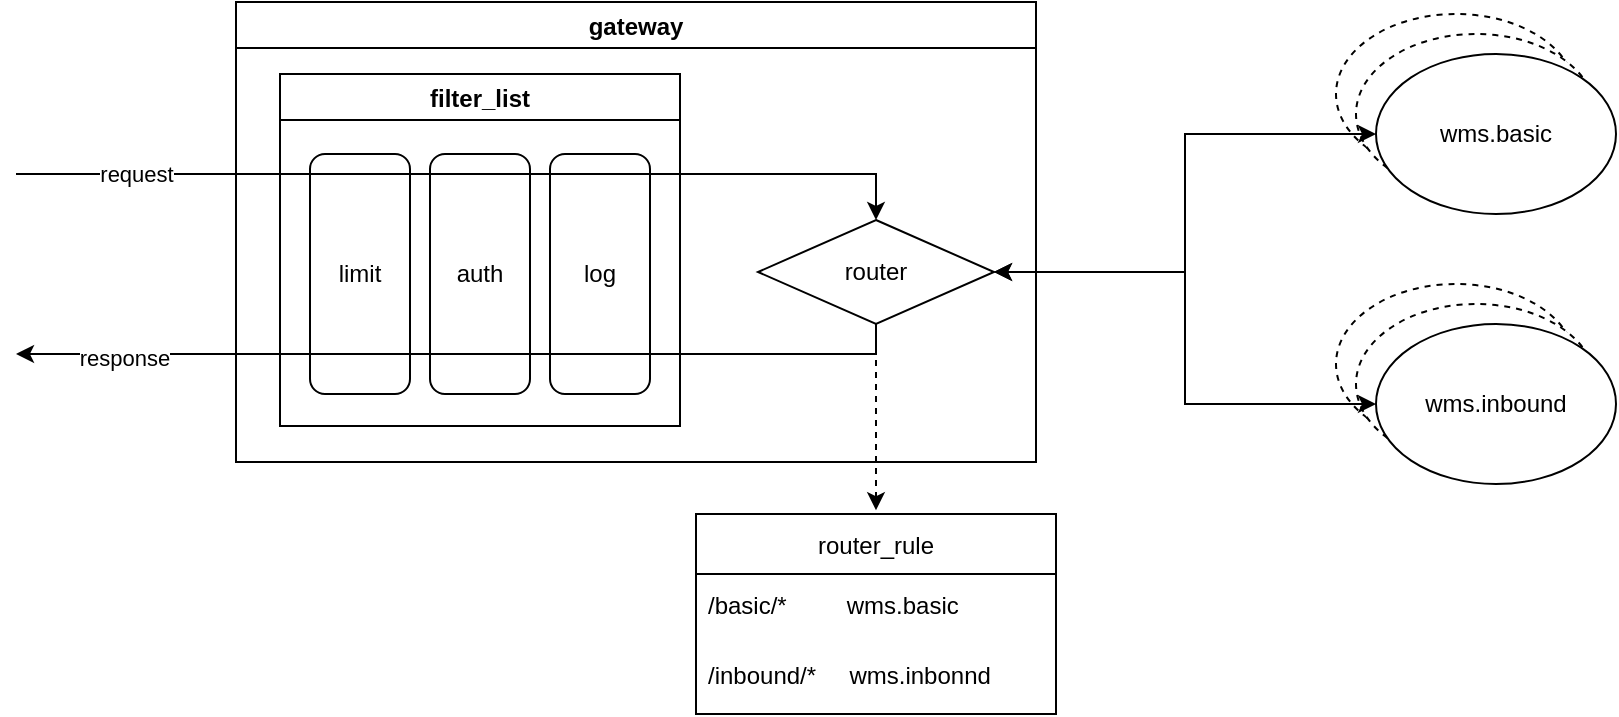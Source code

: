 <mxfile version="17.0.0" type="github">
  <diagram id="TzxcViBZO3L1NVoKGhuT" name="Page-1">
    <mxGraphModel dx="1180" dy="758" grid="1" gridSize="10" guides="1" tooltips="1" connect="1" arrows="1" fold="1" page="1" pageScale="1" pageWidth="1169" pageHeight="827" math="0" shadow="0">
      <root>
        <mxCell id="0" />
        <mxCell id="1" parent="0" />
        <mxCell id="0f1847-aPTYiUqTa3DHg-2" value="gateway" style="swimlane;" vertex="1" parent="1">
          <mxGeometry x="240" y="184" width="400" height="230" as="geometry" />
        </mxCell>
        <mxCell id="0f1847-aPTYiUqTa3DHg-7" value="router" style="rhombus;whiteSpace=wrap;html=1;" vertex="1" parent="0f1847-aPTYiUqTa3DHg-2">
          <mxGeometry x="261" y="109" width="118" height="52" as="geometry" />
        </mxCell>
        <mxCell id="0f1847-aPTYiUqTa3DHg-20" value="filter_list" style="swimlane;" vertex="1" parent="0f1847-aPTYiUqTa3DHg-2">
          <mxGeometry x="22" y="36" width="200" height="176" as="geometry" />
        </mxCell>
        <mxCell id="0f1847-aPTYiUqTa3DHg-3" value="limit" style="rounded=1;whiteSpace=wrap;html=1;" vertex="1" parent="0f1847-aPTYiUqTa3DHg-20">
          <mxGeometry x="15" y="40" width="50" height="120" as="geometry" />
        </mxCell>
        <mxCell id="0f1847-aPTYiUqTa3DHg-4" value="auth" style="rounded=1;whiteSpace=wrap;html=1;" vertex="1" parent="0f1847-aPTYiUqTa3DHg-20">
          <mxGeometry x="75" y="40" width="50" height="120" as="geometry" />
        </mxCell>
        <mxCell id="0f1847-aPTYiUqTa3DHg-5" value="log" style="rounded=1;whiteSpace=wrap;html=1;" vertex="1" parent="0f1847-aPTYiUqTa3DHg-20">
          <mxGeometry x="135" y="40" width="50" height="120" as="geometry" />
        </mxCell>
        <mxCell id="0f1847-aPTYiUqTa3DHg-8" value="router_rule" style="swimlane;fontStyle=0;childLayout=stackLayout;horizontal=1;startSize=30;horizontalStack=0;resizeParent=1;resizeParentMax=0;resizeLast=0;collapsible=1;marginBottom=0;" vertex="1" parent="1">
          <mxGeometry x="470" y="440" width="180" height="100" as="geometry" />
        </mxCell>
        <mxCell id="0f1847-aPTYiUqTa3DHg-9" value="/basic/*         wms.basic" style="text;strokeColor=none;fillColor=none;align=left;verticalAlign=middle;spacingLeft=4;spacingRight=4;overflow=hidden;points=[[0,0.5],[1,0.5]];portConstraint=eastwest;rotatable=0;" vertex="1" parent="0f1847-aPTYiUqTa3DHg-8">
          <mxGeometry y="30" width="180" height="30" as="geometry" />
        </mxCell>
        <mxCell id="0f1847-aPTYiUqTa3DHg-10" value="/inbound/*     wms.inbonnd" style="text;strokeColor=none;fillColor=none;align=left;verticalAlign=middle;spacingLeft=4;spacingRight=4;overflow=hidden;points=[[0,0.5],[1,0.5]];portConstraint=eastwest;rotatable=0;" vertex="1" parent="0f1847-aPTYiUqTa3DHg-8">
          <mxGeometry y="60" width="180" height="40" as="geometry" />
        </mxCell>
        <mxCell id="0f1847-aPTYiUqTa3DHg-12" value="wms.basic" style="ellipse;whiteSpace=wrap;html=1;dashed=1;" vertex="1" parent="1">
          <mxGeometry x="790" y="190" width="120" height="80" as="geometry" />
        </mxCell>
        <mxCell id="0f1847-aPTYiUqTa3DHg-13" value="wms.basic" style="ellipse;whiteSpace=wrap;html=1;dashed=1;" vertex="1" parent="1">
          <mxGeometry x="800" y="200" width="120" height="80" as="geometry" />
        </mxCell>
        <mxCell id="0f1847-aPTYiUqTa3DHg-14" value="wms.basic" style="ellipse;whiteSpace=wrap;html=1;" vertex="1" parent="1">
          <mxGeometry x="810" y="210" width="120" height="80" as="geometry" />
        </mxCell>
        <mxCell id="0f1847-aPTYiUqTa3DHg-15" value="wms.basic" style="ellipse;whiteSpace=wrap;html=1;dashed=1;" vertex="1" parent="1">
          <mxGeometry x="790" y="325" width="120" height="80" as="geometry" />
        </mxCell>
        <mxCell id="0f1847-aPTYiUqTa3DHg-16" value="wms.basic" style="ellipse;whiteSpace=wrap;html=1;dashed=1;" vertex="1" parent="1">
          <mxGeometry x="800" y="335" width="120" height="80" as="geometry" />
        </mxCell>
        <mxCell id="0f1847-aPTYiUqTa3DHg-17" value="wms.inbound" style="ellipse;whiteSpace=wrap;html=1;" vertex="1" parent="1">
          <mxGeometry x="810" y="345" width="120" height="80" as="geometry" />
        </mxCell>
        <mxCell id="0f1847-aPTYiUqTa3DHg-22" value="" style="endArrow=classic;html=1;rounded=0;entryX=0.5;entryY=0;entryDx=0;entryDy=0;" edge="1" parent="1" target="0f1847-aPTYiUqTa3DHg-7">
          <mxGeometry width="50" height="50" relative="1" as="geometry">
            <mxPoint x="130" y="270" as="sourcePoint" />
            <mxPoint x="580" y="280" as="targetPoint" />
            <Array as="points">
              <mxPoint x="560" y="270" />
            </Array>
          </mxGeometry>
        </mxCell>
        <mxCell id="0f1847-aPTYiUqTa3DHg-32" value="request" style="edgeLabel;html=1;align=center;verticalAlign=middle;resizable=0;points=[];" vertex="1" connectable="0" parent="0f1847-aPTYiUqTa3DHg-22">
          <mxGeometry x="-0.735" relative="1" as="geometry">
            <mxPoint as="offset" />
          </mxGeometry>
        </mxCell>
        <mxCell id="0f1847-aPTYiUqTa3DHg-23" value="" style="endArrow=classic;html=1;rounded=0;exitX=0.5;exitY=1;exitDx=0;exitDy=0;" edge="1" parent="1" source="0f1847-aPTYiUqTa3DHg-7">
          <mxGeometry width="50" height="50" relative="1" as="geometry">
            <mxPoint x="580" y="350" as="sourcePoint" />
            <mxPoint x="130" y="360" as="targetPoint" />
            <Array as="points">
              <mxPoint x="560" y="360" />
            </Array>
          </mxGeometry>
        </mxCell>
        <mxCell id="0f1847-aPTYiUqTa3DHg-33" value="response" style="edgeLabel;html=1;align=center;verticalAlign=middle;resizable=0;points=[];" vertex="1" connectable="0" parent="0f1847-aPTYiUqTa3DHg-23">
          <mxGeometry x="0.759" y="2" relative="1" as="geometry">
            <mxPoint as="offset" />
          </mxGeometry>
        </mxCell>
        <mxCell id="0f1847-aPTYiUqTa3DHg-27" style="edgeStyle=orthogonalEdgeStyle;rounded=0;orthogonalLoop=1;jettySize=auto;html=1;strokeColor=default;entryX=0;entryY=0.5;entryDx=0;entryDy=0;startArrow=classic;startFill=1;" edge="1" parent="1" source="0f1847-aPTYiUqTa3DHg-7" target="0f1847-aPTYiUqTa3DHg-17">
          <mxGeometry relative="1" as="geometry" />
        </mxCell>
        <mxCell id="0f1847-aPTYiUqTa3DHg-31" style="edgeStyle=orthogonalEdgeStyle;rounded=0;orthogonalLoop=1;jettySize=auto;html=1;entryX=0.5;entryY=-0.019;entryDx=0;entryDy=0;entryPerimeter=0;startArrow=none;startFill=0;strokeColor=default;endArrow=classic;endFill=1;dashed=1;" edge="1" parent="1" source="0f1847-aPTYiUqTa3DHg-7" target="0f1847-aPTYiUqTa3DHg-8">
          <mxGeometry relative="1" as="geometry" />
        </mxCell>
        <mxCell id="0f1847-aPTYiUqTa3DHg-34" style="edgeStyle=orthogonalEdgeStyle;rounded=0;orthogonalLoop=1;jettySize=auto;html=1;entryX=0;entryY=0.5;entryDx=0;entryDy=0;startArrow=classic;startFill=1;endArrow=classic;endFill=1;strokeColor=default;" edge="1" parent="1" source="0f1847-aPTYiUqTa3DHg-7" target="0f1847-aPTYiUqTa3DHg-14">
          <mxGeometry relative="1" as="geometry" />
        </mxCell>
      </root>
    </mxGraphModel>
  </diagram>
</mxfile>
